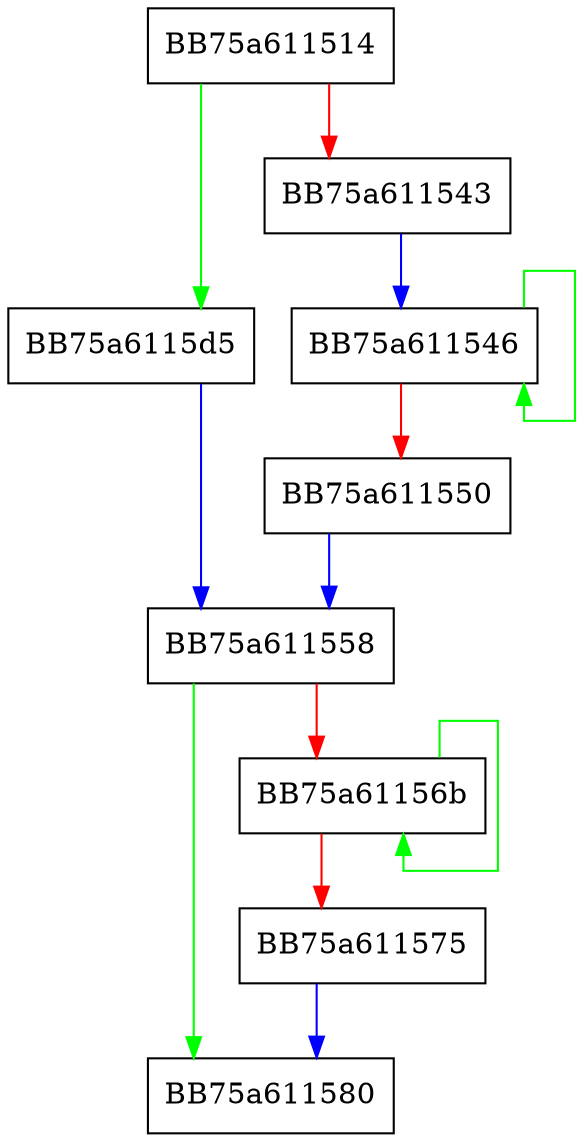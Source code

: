 digraph WPP_SF_SSi {
  node [shape="box"];
  graph [splines=ortho];
  BB75a611514 -> BB75a6115d5 [color="green"];
  BB75a611514 -> BB75a611543 [color="red"];
  BB75a611543 -> BB75a611546 [color="blue"];
  BB75a611546 -> BB75a611546 [color="green"];
  BB75a611546 -> BB75a611550 [color="red"];
  BB75a611550 -> BB75a611558 [color="blue"];
  BB75a611558 -> BB75a611580 [color="green"];
  BB75a611558 -> BB75a61156b [color="red"];
  BB75a61156b -> BB75a61156b [color="green"];
  BB75a61156b -> BB75a611575 [color="red"];
  BB75a611575 -> BB75a611580 [color="blue"];
  BB75a6115d5 -> BB75a611558 [color="blue"];
}